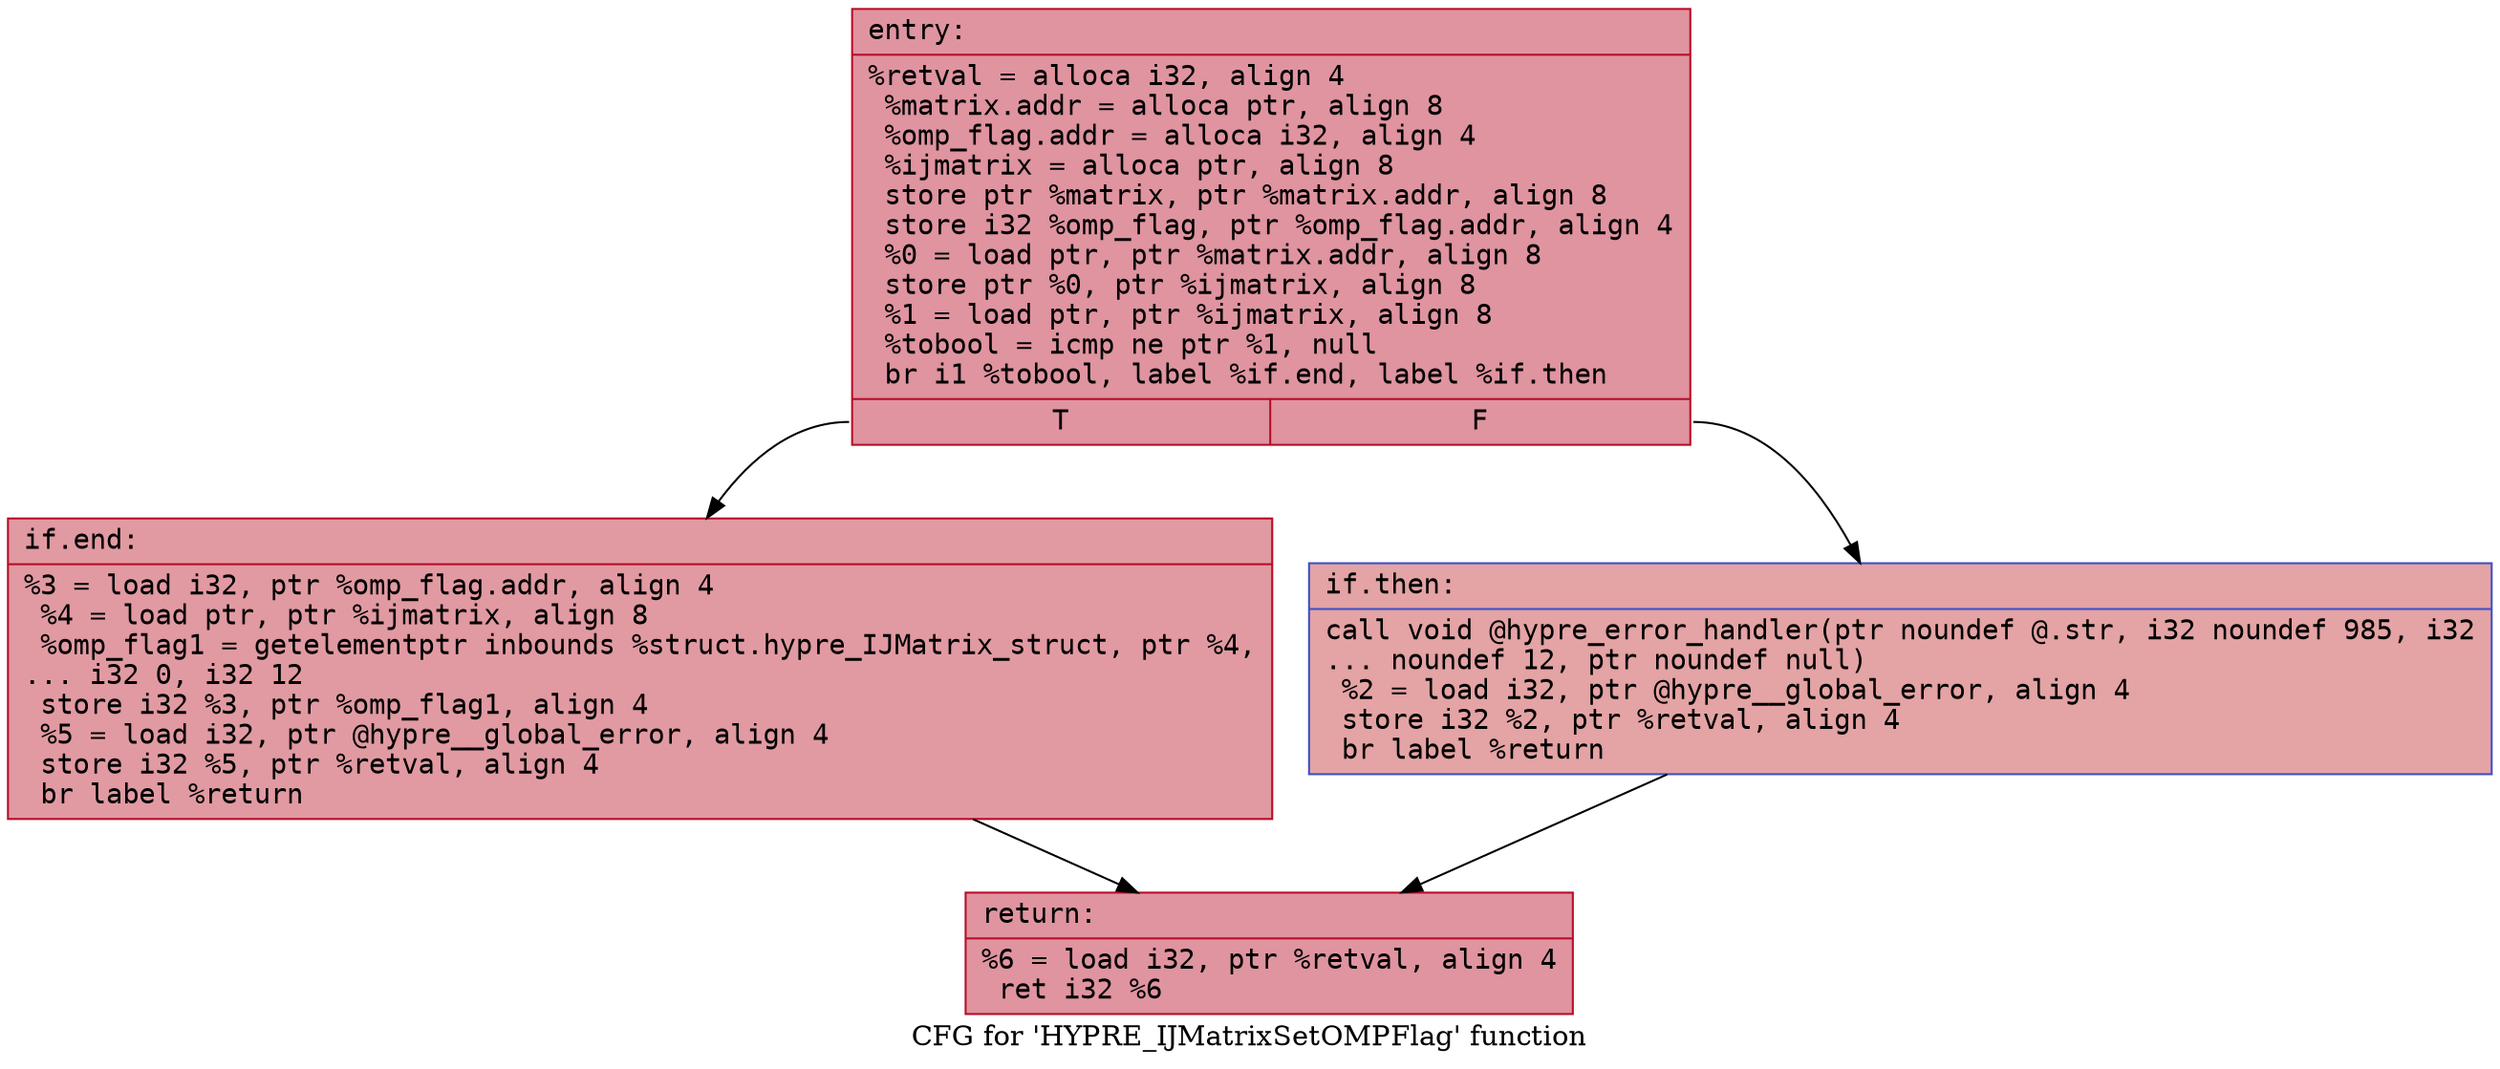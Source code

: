 digraph "CFG for 'HYPRE_IJMatrixSetOMPFlag' function" {
	label="CFG for 'HYPRE_IJMatrixSetOMPFlag' function";

	Node0x55c120a763c0 [shape=record,color="#b70d28ff", style=filled, fillcolor="#b70d2870" fontname="Courier",label="{entry:\l|  %retval = alloca i32, align 4\l  %matrix.addr = alloca ptr, align 8\l  %omp_flag.addr = alloca i32, align 4\l  %ijmatrix = alloca ptr, align 8\l  store ptr %matrix, ptr %matrix.addr, align 8\l  store i32 %omp_flag, ptr %omp_flag.addr, align 4\l  %0 = load ptr, ptr %matrix.addr, align 8\l  store ptr %0, ptr %ijmatrix, align 8\l  %1 = load ptr, ptr %ijmatrix, align 8\l  %tobool = icmp ne ptr %1, null\l  br i1 %tobool, label %if.end, label %if.then\l|{<s0>T|<s1>F}}"];
	Node0x55c120a763c0:s0 -> Node0x55c120a76860[tooltip="entry -> if.end\nProbability 62.50%" ];
	Node0x55c120a763c0:s1 -> Node0x55c120a768d0[tooltip="entry -> if.then\nProbability 37.50%" ];
	Node0x55c120a768d0 [shape=record,color="#3d50c3ff", style=filled, fillcolor="#c32e3170" fontname="Courier",label="{if.then:\l|  call void @hypre_error_handler(ptr noundef @.str, i32 noundef 985, i32\l... noundef 12, ptr noundef null)\l  %2 = load i32, ptr @hypre__global_error, align 4\l  store i32 %2, ptr %retval, align 4\l  br label %return\l}"];
	Node0x55c120a768d0 -> Node0x55c120a76d30[tooltip="if.then -> return\nProbability 100.00%" ];
	Node0x55c120a76860 [shape=record,color="#b70d28ff", style=filled, fillcolor="#bb1b2c70" fontname="Courier",label="{if.end:\l|  %3 = load i32, ptr %omp_flag.addr, align 4\l  %4 = load ptr, ptr %ijmatrix, align 8\l  %omp_flag1 = getelementptr inbounds %struct.hypre_IJMatrix_struct, ptr %4,\l... i32 0, i32 12\l  store i32 %3, ptr %omp_flag1, align 4\l  %5 = load i32, ptr @hypre__global_error, align 4\l  store i32 %5, ptr %retval, align 4\l  br label %return\l}"];
	Node0x55c120a76860 -> Node0x55c120a76d30[tooltip="if.end -> return\nProbability 100.00%" ];
	Node0x55c120a76d30 [shape=record,color="#b70d28ff", style=filled, fillcolor="#b70d2870" fontname="Courier",label="{return:\l|  %6 = load i32, ptr %retval, align 4\l  ret i32 %6\l}"];
}
